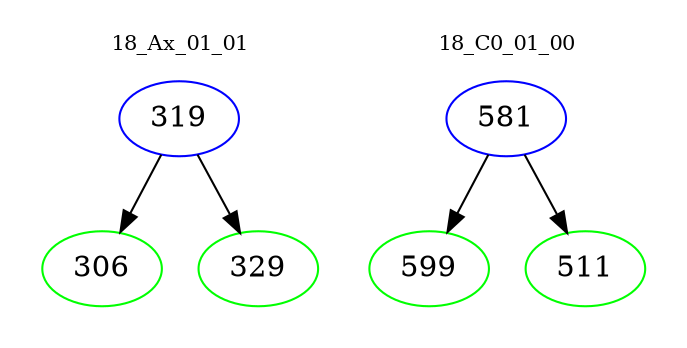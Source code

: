 digraph{
subgraph cluster_0 {
color = white
label = "18_Ax_01_01";
fontsize=10;
T0_319 [label="319", color="blue"]
T0_319 -> T0_306 [color="black"]
T0_306 [label="306", color="green"]
T0_319 -> T0_329 [color="black"]
T0_329 [label="329", color="green"]
}
subgraph cluster_1 {
color = white
label = "18_C0_01_00";
fontsize=10;
T1_581 [label="581", color="blue"]
T1_581 -> T1_599 [color="black"]
T1_599 [label="599", color="green"]
T1_581 -> T1_511 [color="black"]
T1_511 [label="511", color="green"]
}
}
